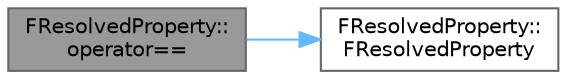 digraph "FResolvedProperty::operator=="
{
 // INTERACTIVE_SVG=YES
 // LATEX_PDF_SIZE
  bgcolor="transparent";
  edge [fontname=Helvetica,fontsize=10,labelfontname=Helvetica,labelfontsize=10];
  node [fontname=Helvetica,fontsize=10,shape=box,height=0.2,width=0.4];
  rankdir="LR";
  Node1 [id="Node000001",label="FResolvedProperty::\loperator==",height=0.2,width=0.4,color="gray40", fillcolor="grey60", style="filled", fontcolor="black",tooltip=" "];
  Node1 -> Node2 [id="edge1_Node000001_Node000002",color="steelblue1",style="solid",tooltip=" "];
  Node2 [id="Node000002",label="FResolvedProperty::\lFResolvedProperty",height=0.2,width=0.4,color="grey40", fillcolor="white", style="filled",URL="$d4/d1c/structFResolvedProperty.html#a3df197dbc1811abcc1a0b545a6c87db2",tooltip=" "];
}
